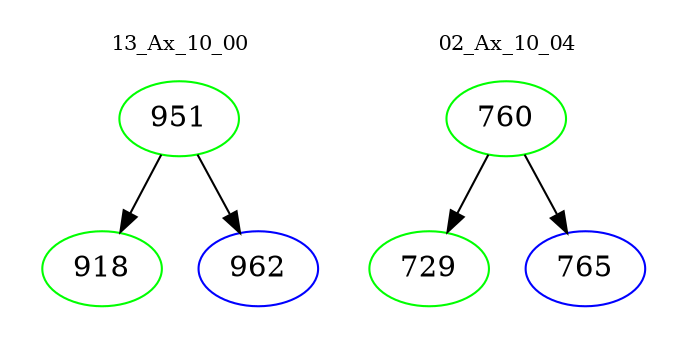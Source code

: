 digraph{
subgraph cluster_0 {
color = white
label = "13_Ax_10_00";
fontsize=10;
T0_951 [label="951", color="green"]
T0_951 -> T0_918 [color="black"]
T0_918 [label="918", color="green"]
T0_951 -> T0_962 [color="black"]
T0_962 [label="962", color="blue"]
}
subgraph cluster_1 {
color = white
label = "02_Ax_10_04";
fontsize=10;
T1_760 [label="760", color="green"]
T1_760 -> T1_729 [color="black"]
T1_729 [label="729", color="green"]
T1_760 -> T1_765 [color="black"]
T1_765 [label="765", color="blue"]
}
}
